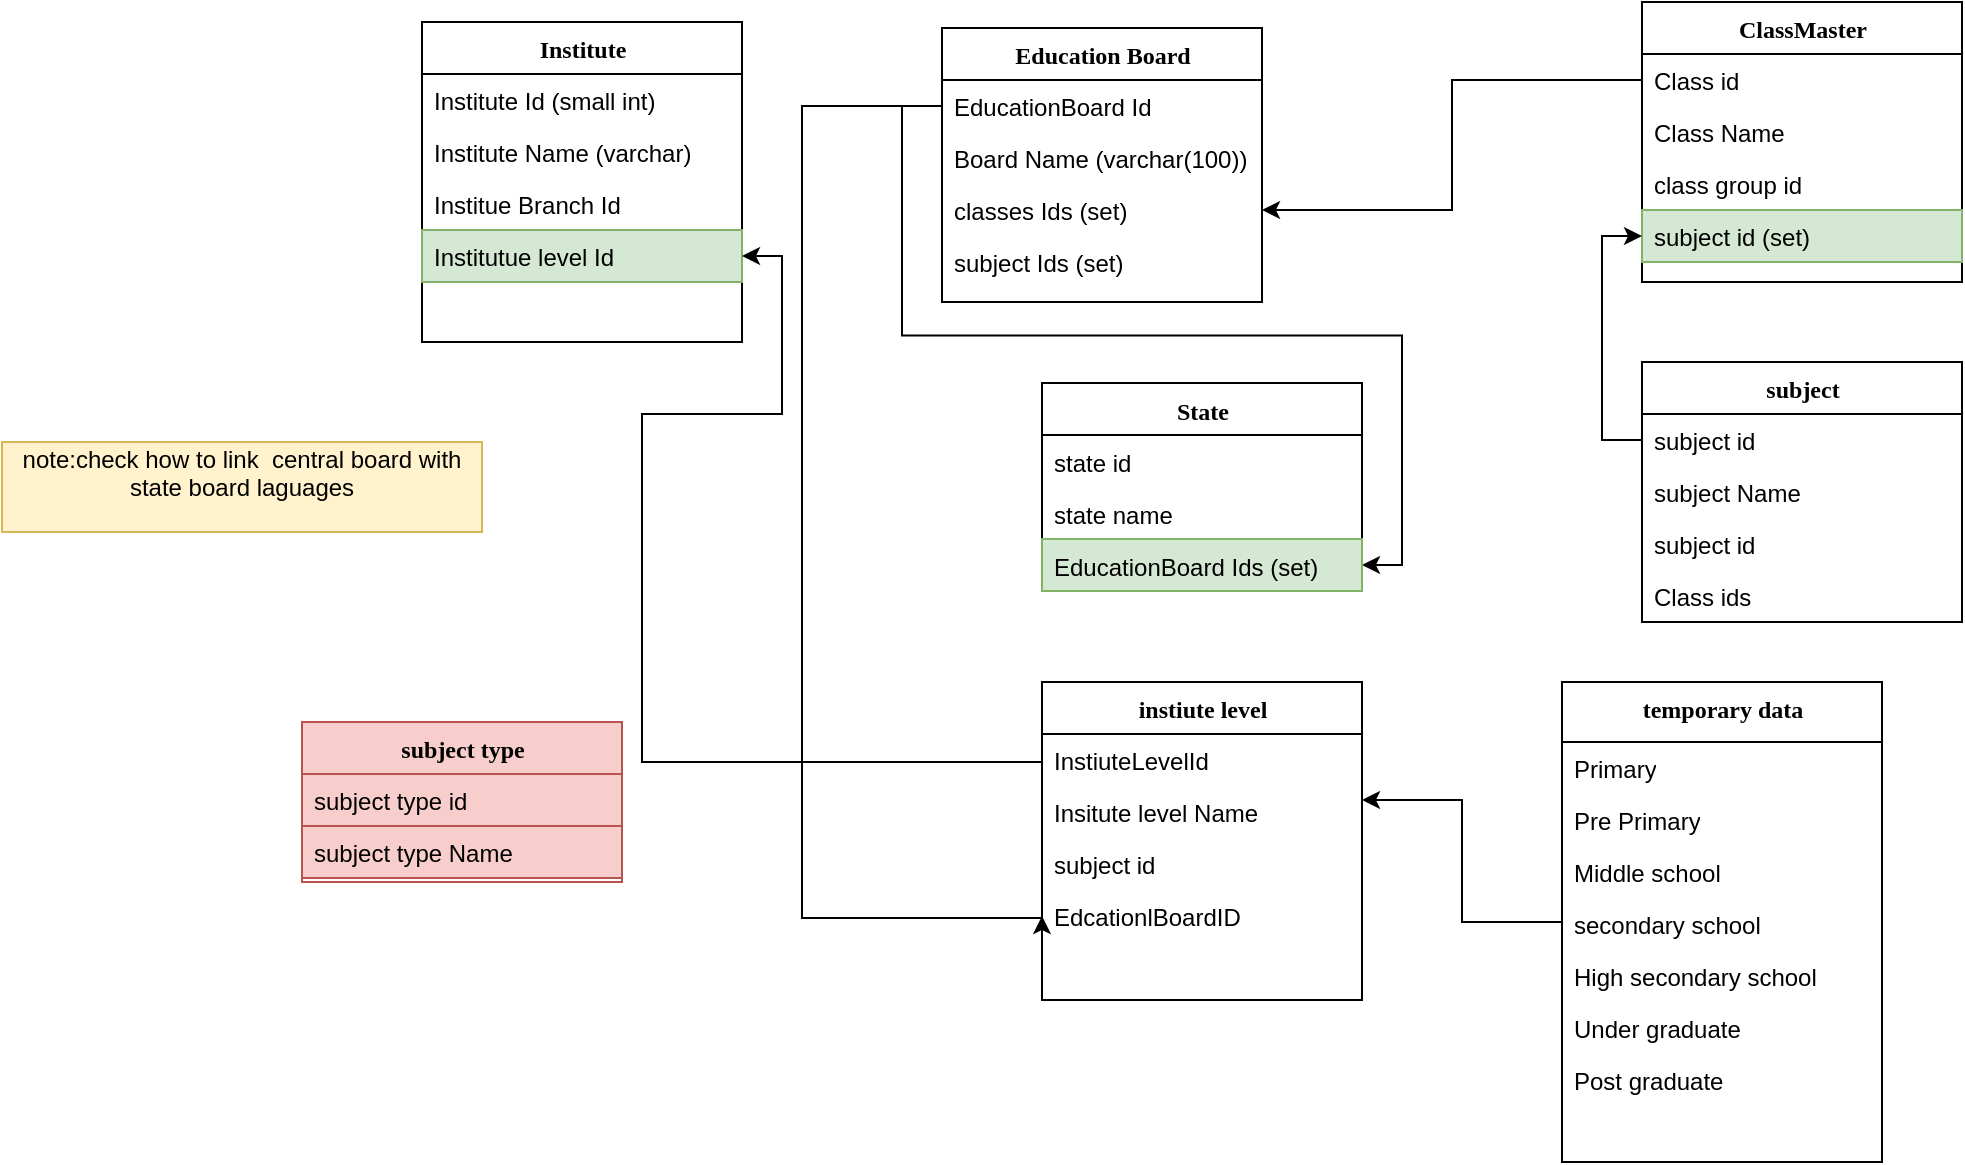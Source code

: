 <mxfile version="26.0.6">
  <diagram name="Page-1" id="9f46799a-70d6-7492-0946-bef42562c5a5">
    <mxGraphModel dx="1222" dy="628" grid="1" gridSize="10" guides="1" tooltips="1" connect="1" arrows="1" fold="1" page="1" pageScale="1" pageWidth="1100" pageHeight="850" background="none" math="0" shadow="0">
      <root>
        <mxCell id="0" />
        <mxCell id="1" parent="0" />
        <mxCell id="78961159f06e98e8-17" value="Education Board" style="swimlane;html=1;fontStyle=1;align=center;verticalAlign=top;childLayout=stackLayout;horizontal=1;startSize=26;horizontalStack=0;resizeParent=1;resizeLast=0;collapsible=1;marginBottom=0;swimlaneFillColor=#ffffff;rounded=0;shadow=0;comic=0;labelBackgroundColor=none;strokeWidth=1;fillColor=none;fontFamily=Verdana;fontSize=12" parent="1" vertex="1">
          <mxGeometry x="500" y="173" width="160" height="137" as="geometry" />
        </mxCell>
        <mxCell id="78961159f06e98e8-21" value="EducationBoard Id&amp;nbsp;" style="text;html=1;strokeColor=none;fillColor=none;align=left;verticalAlign=top;spacingLeft=4;spacingRight=4;whiteSpace=wrap;overflow=hidden;rotatable=0;points=[[0,0.5],[1,0.5]];portConstraint=eastwest;" parent="78961159f06e98e8-17" vertex="1">
          <mxGeometry y="26" width="160" height="26" as="geometry" />
        </mxCell>
        <mxCell id="78961159f06e98e8-23" value="Board Name (varchar(100))" style="text;html=1;strokeColor=none;fillColor=none;align=left;verticalAlign=top;spacingLeft=4;spacingRight=4;whiteSpace=wrap;overflow=hidden;rotatable=0;points=[[0,0.5],[1,0.5]];portConstraint=eastwest;" parent="78961159f06e98e8-17" vertex="1">
          <mxGeometry y="52" width="160" height="26" as="geometry" />
        </mxCell>
        <mxCell id="78961159f06e98e8-25" value="classes Ids (set)" style="text;html=1;strokeColor=none;fillColor=none;align=left;verticalAlign=top;spacingLeft=4;spacingRight=4;whiteSpace=wrap;overflow=hidden;rotatable=0;points=[[0,0.5],[1,0.5]];portConstraint=eastwest;" parent="78961159f06e98e8-17" vertex="1">
          <mxGeometry y="78" width="160" height="26" as="geometry" />
        </mxCell>
        <mxCell id="GdiWCsKRF5yYKzXLrqVx-32" value="subject Ids (set)" style="text;html=1;strokeColor=none;fillColor=none;align=left;verticalAlign=top;spacingLeft=4;spacingRight=4;whiteSpace=wrap;overflow=hidden;rotatable=0;points=[[0,0.5],[1,0.5]];portConstraint=eastwest;" vertex="1" parent="78961159f06e98e8-17">
          <mxGeometry y="104" width="160" height="26" as="geometry" />
        </mxCell>
        <mxCell id="GdiWCsKRF5yYKzXLrqVx-2" value="subject" style="swimlane;html=1;fontStyle=1;align=center;verticalAlign=top;childLayout=stackLayout;horizontal=1;startSize=26;horizontalStack=0;resizeParent=1;resizeLast=0;collapsible=1;marginBottom=0;swimlaneFillColor=#ffffff;rounded=0;shadow=0;comic=0;labelBackgroundColor=none;strokeWidth=1;fillColor=none;fontFamily=Verdana;fontSize=12" vertex="1" parent="1">
          <mxGeometry x="850" y="340" width="160" height="130" as="geometry" />
        </mxCell>
        <mxCell id="GdiWCsKRF5yYKzXLrqVx-3" value="subject id" style="text;html=1;strokeColor=none;fillColor=none;align=left;verticalAlign=top;spacingLeft=4;spacingRight=4;whiteSpace=wrap;overflow=hidden;rotatable=0;points=[[0,0.5],[1,0.5]];portConstraint=eastwest;" vertex="1" parent="GdiWCsKRF5yYKzXLrqVx-2">
          <mxGeometry y="26" width="160" height="26" as="geometry" />
        </mxCell>
        <mxCell id="GdiWCsKRF5yYKzXLrqVx-4" value="subject Name" style="text;html=1;strokeColor=none;fillColor=none;align=left;verticalAlign=top;spacingLeft=4;spacingRight=4;whiteSpace=wrap;overflow=hidden;rotatable=0;points=[[0,0.5],[1,0.5]];portConstraint=eastwest;" vertex="1" parent="GdiWCsKRF5yYKzXLrqVx-2">
          <mxGeometry y="52" width="160" height="26" as="geometry" />
        </mxCell>
        <mxCell id="GdiWCsKRF5yYKzXLrqVx-30" value="subject id" style="text;html=1;strokeColor=none;fillColor=none;align=left;verticalAlign=top;spacingLeft=4;spacingRight=4;whiteSpace=wrap;overflow=hidden;rotatable=0;points=[[0,0.5],[1,0.5]];portConstraint=eastwest;" vertex="1" parent="GdiWCsKRF5yYKzXLrqVx-2">
          <mxGeometry y="78" width="160" height="26" as="geometry" />
        </mxCell>
        <mxCell id="GdiWCsKRF5yYKzXLrqVx-66" value="Class ids" style="text;html=1;strokeColor=none;fillColor=none;align=left;verticalAlign=top;spacingLeft=4;spacingRight=4;whiteSpace=wrap;overflow=hidden;rotatable=0;points=[[0,0.5],[1,0.5]];portConstraint=eastwest;" vertex="1" parent="GdiWCsKRF5yYKzXLrqVx-2">
          <mxGeometry y="104" width="160" height="26" as="geometry" />
        </mxCell>
        <mxCell id="GdiWCsKRF5yYKzXLrqVx-12" value="ClassMaster" style="swimlane;html=1;fontStyle=1;align=center;verticalAlign=top;childLayout=stackLayout;horizontal=1;startSize=26;horizontalStack=0;resizeParent=1;resizeLast=0;collapsible=1;marginBottom=0;swimlaneFillColor=#ffffff;rounded=0;shadow=0;comic=0;labelBackgroundColor=none;strokeWidth=1;fillColor=none;fontFamily=Verdana;fontSize=12" vertex="1" parent="1">
          <mxGeometry x="850" y="160" width="160" height="140" as="geometry" />
        </mxCell>
        <mxCell id="GdiWCsKRF5yYKzXLrqVx-13" value="Class id" style="text;html=1;strokeColor=none;fillColor=none;align=left;verticalAlign=top;spacingLeft=4;spacingRight=4;whiteSpace=wrap;overflow=hidden;rotatable=0;points=[[0,0.5],[1,0.5]];portConstraint=eastwest;" vertex="1" parent="GdiWCsKRF5yYKzXLrqVx-12">
          <mxGeometry y="26" width="160" height="26" as="geometry" />
        </mxCell>
        <mxCell id="GdiWCsKRF5yYKzXLrqVx-14" value="Class Name" style="text;html=1;strokeColor=none;fillColor=none;align=left;verticalAlign=top;spacingLeft=4;spacingRight=4;whiteSpace=wrap;overflow=hidden;rotatable=0;points=[[0,0.5],[1,0.5]];portConstraint=eastwest;" vertex="1" parent="GdiWCsKRF5yYKzXLrqVx-12">
          <mxGeometry y="52" width="160" height="26" as="geometry" />
        </mxCell>
        <mxCell id="GdiWCsKRF5yYKzXLrqVx-15" value="class group id" style="text;html=1;strokeColor=none;fillColor=none;align=left;verticalAlign=top;spacingLeft=4;spacingRight=4;whiteSpace=wrap;overflow=hidden;rotatable=0;points=[[0,0.5],[1,0.5]];portConstraint=eastwest;" vertex="1" parent="GdiWCsKRF5yYKzXLrqVx-12">
          <mxGeometry y="78" width="160" height="26" as="geometry" />
        </mxCell>
        <mxCell id="GdiWCsKRF5yYKzXLrqVx-24" value="subject id (set)" style="text;html=1;strokeColor=#82b366;fillColor=#d5e8d4;align=left;verticalAlign=top;spacingLeft=4;spacingRight=4;whiteSpace=wrap;overflow=hidden;rotatable=0;points=[[0,0.5],[1,0.5]];portConstraint=eastwest;" vertex="1" parent="GdiWCsKRF5yYKzXLrqVx-12">
          <mxGeometry y="104" width="160" height="26" as="geometry" />
        </mxCell>
        <mxCell id="GdiWCsKRF5yYKzXLrqVx-16" style="edgeStyle=orthogonalEdgeStyle;rounded=0;orthogonalLoop=1;jettySize=auto;html=1;exitX=0;exitY=0.5;exitDx=0;exitDy=0;entryX=1;entryY=0.5;entryDx=0;entryDy=0;" edge="1" parent="1" source="GdiWCsKRF5yYKzXLrqVx-13" target="78961159f06e98e8-25">
          <mxGeometry relative="1" as="geometry" />
        </mxCell>
        <mxCell id="GdiWCsKRF5yYKzXLrqVx-17" value="Institute" style="swimlane;html=1;fontStyle=1;align=center;verticalAlign=top;childLayout=stackLayout;horizontal=1;startSize=26;horizontalStack=0;resizeParent=1;resizeLast=0;collapsible=1;marginBottom=0;swimlaneFillColor=#ffffff;rounded=0;shadow=0;comic=0;labelBackgroundColor=none;strokeWidth=1;fillColor=none;fontFamily=Verdana;fontSize=12" vertex="1" parent="1">
          <mxGeometry x="240" y="170" width="160" height="160" as="geometry" />
        </mxCell>
        <mxCell id="GdiWCsKRF5yYKzXLrqVx-18" value="Institute Id (small int)" style="text;html=1;strokeColor=none;fillColor=none;align=left;verticalAlign=top;spacingLeft=4;spacingRight=4;whiteSpace=wrap;overflow=hidden;rotatable=0;points=[[0,0.5],[1,0.5]];portConstraint=eastwest;" vertex="1" parent="GdiWCsKRF5yYKzXLrqVx-17">
          <mxGeometry y="26" width="160" height="26" as="geometry" />
        </mxCell>
        <mxCell id="GdiWCsKRF5yYKzXLrqVx-19" value="Institute Name (varchar)" style="text;html=1;strokeColor=none;fillColor=none;align=left;verticalAlign=top;spacingLeft=4;spacingRight=4;whiteSpace=wrap;overflow=hidden;rotatable=0;points=[[0,0.5],[1,0.5]];portConstraint=eastwest;" vertex="1" parent="GdiWCsKRF5yYKzXLrqVx-17">
          <mxGeometry y="52" width="160" height="26" as="geometry" />
        </mxCell>
        <mxCell id="GdiWCsKRF5yYKzXLrqVx-20" value="Institue Branch Id" style="text;html=1;strokeColor=none;fillColor=none;align=left;verticalAlign=top;spacingLeft=4;spacingRight=4;whiteSpace=wrap;overflow=hidden;rotatable=0;points=[[0,0.5],[1,0.5]];portConstraint=eastwest;" vertex="1" parent="GdiWCsKRF5yYKzXLrqVx-17">
          <mxGeometry y="78" width="160" height="26" as="geometry" />
        </mxCell>
        <mxCell id="GdiWCsKRF5yYKzXLrqVx-51" value="Institutue level Id" style="text;html=1;strokeColor=#82b366;fillColor=#d5e8d4;align=left;verticalAlign=top;spacingLeft=4;spacingRight=4;whiteSpace=wrap;overflow=hidden;rotatable=0;points=[[0,0.5],[1,0.5]];portConstraint=eastwest;" vertex="1" parent="GdiWCsKRF5yYKzXLrqVx-17">
          <mxGeometry y="104" width="160" height="26" as="geometry" />
        </mxCell>
        <mxCell id="GdiWCsKRF5yYKzXLrqVx-23" style="edgeStyle=orthogonalEdgeStyle;rounded=0;orthogonalLoop=1;jettySize=auto;html=1;exitX=0;exitY=0.5;exitDx=0;exitDy=0;entryX=1;entryY=0.5;entryDx=0;entryDy=0;" edge="1" parent="1" source="78961159f06e98e8-21" target="GdiWCsKRF5yYKzXLrqVx-22">
          <mxGeometry relative="1" as="geometry" />
        </mxCell>
        <mxCell id="GdiWCsKRF5yYKzXLrqVx-27" value="subject type" style="swimlane;html=1;fontStyle=1;align=center;verticalAlign=top;childLayout=stackLayout;horizontal=1;startSize=26;horizontalStack=0;resizeParent=1;resizeLast=0;collapsible=1;marginBottom=0;swimlaneFillColor=#ffffff;rounded=0;shadow=0;comic=0;labelBackgroundColor=none;strokeWidth=1;fillColor=#f8cecc;fontFamily=Verdana;fontSize=12;strokeColor=#b85450;" vertex="1" parent="1">
          <mxGeometry x="180" y="520" width="160" height="80" as="geometry" />
        </mxCell>
        <mxCell id="GdiWCsKRF5yYKzXLrqVx-28" value="subject type id" style="text;html=1;strokeColor=#b85450;fillColor=#f8cecc;align=left;verticalAlign=top;spacingLeft=4;spacingRight=4;whiteSpace=wrap;overflow=hidden;rotatable=0;points=[[0,0.5],[1,0.5]];portConstraint=eastwest;" vertex="1" parent="GdiWCsKRF5yYKzXLrqVx-27">
          <mxGeometry y="26" width="160" height="26" as="geometry" />
        </mxCell>
        <mxCell id="GdiWCsKRF5yYKzXLrqVx-29" value="subject type Name" style="text;html=1;strokeColor=#b85450;fillColor=#f8cecc;align=left;verticalAlign=top;spacingLeft=4;spacingRight=4;whiteSpace=wrap;overflow=hidden;rotatable=0;points=[[0,0.5],[1,0.5]];portConstraint=eastwest;" vertex="1" parent="GdiWCsKRF5yYKzXLrqVx-27">
          <mxGeometry y="52" width="160" height="26" as="geometry" />
        </mxCell>
        <mxCell id="GdiWCsKRF5yYKzXLrqVx-33" style="edgeStyle=orthogonalEdgeStyle;rounded=0;orthogonalLoop=1;jettySize=auto;html=1;exitX=0;exitY=0.5;exitDx=0;exitDy=0;entryX=0;entryY=0.5;entryDx=0;entryDy=0;" edge="1" parent="1" source="GdiWCsKRF5yYKzXLrqVx-3" target="GdiWCsKRF5yYKzXLrqVx-24">
          <mxGeometry relative="1" as="geometry" />
        </mxCell>
        <mxCell id="GdiWCsKRF5yYKzXLrqVx-34" value="instiute level" style="swimlane;html=1;fontStyle=1;align=center;verticalAlign=top;childLayout=stackLayout;horizontal=1;startSize=26;horizontalStack=0;resizeParent=1;resizeLast=0;collapsible=1;marginBottom=0;swimlaneFillColor=#ffffff;rounded=0;shadow=0;comic=0;labelBackgroundColor=none;strokeWidth=1;fillColor=none;fontFamily=Verdana;fontSize=12" vertex="1" parent="1">
          <mxGeometry x="550" y="500" width="160" height="159" as="geometry" />
        </mxCell>
        <mxCell id="GdiWCsKRF5yYKzXLrqVx-35" value="InstiuteLevelId" style="text;html=1;strokeColor=none;fillColor=none;align=left;verticalAlign=top;spacingLeft=4;spacingRight=4;whiteSpace=wrap;overflow=hidden;rotatable=0;points=[[0,0.5],[1,0.5]];portConstraint=eastwest;" vertex="1" parent="GdiWCsKRF5yYKzXLrqVx-34">
          <mxGeometry y="26" width="160" height="26" as="geometry" />
        </mxCell>
        <mxCell id="GdiWCsKRF5yYKzXLrqVx-36" value="Insitute level Name" style="text;html=1;strokeColor=none;fillColor=none;align=left;verticalAlign=top;spacingLeft=4;spacingRight=4;whiteSpace=wrap;overflow=hidden;rotatable=0;points=[[0,0.5],[1,0.5]];portConstraint=eastwest;" vertex="1" parent="GdiWCsKRF5yYKzXLrqVx-34">
          <mxGeometry y="52" width="160" height="26" as="geometry" />
        </mxCell>
        <mxCell id="GdiWCsKRF5yYKzXLrqVx-59" value="subject id&lt;div&gt;&lt;br&gt;&lt;/div&gt;" style="text;html=1;strokeColor=none;fillColor=none;align=left;verticalAlign=top;spacingLeft=4;spacingRight=4;whiteSpace=wrap;overflow=hidden;rotatable=0;points=[[0,0.5],[1,0.5]];portConstraint=eastwest;" vertex="1" parent="GdiWCsKRF5yYKzXLrqVx-34">
          <mxGeometry y="78" width="160" height="26" as="geometry" />
        </mxCell>
        <mxCell id="GdiWCsKRF5yYKzXLrqVx-64" value="EdcationlBoardID" style="text;html=1;strokeColor=none;fillColor=none;align=left;verticalAlign=top;spacingLeft=4;spacingRight=4;whiteSpace=wrap;overflow=hidden;rotatable=0;points=[[0,0.5],[1,0.5]];portConstraint=eastwest;" vertex="1" parent="GdiWCsKRF5yYKzXLrqVx-34">
          <mxGeometry y="104" width="160" height="26" as="geometry" />
        </mxCell>
        <mxCell id="GdiWCsKRF5yYKzXLrqVx-62" style="edgeStyle=orthogonalEdgeStyle;rounded=0;orthogonalLoop=1;jettySize=auto;html=1;entryX=1;entryY=0.269;entryDx=0;entryDy=0;entryPerimeter=0;" edge="1" parent="1" source="GdiWCsKRF5yYKzXLrqVx-37" target="GdiWCsKRF5yYKzXLrqVx-36">
          <mxGeometry relative="1" as="geometry" />
        </mxCell>
        <mxCell id="GdiWCsKRF5yYKzXLrqVx-37" value="temporary data" style="swimlane;html=1;fontStyle=1;align=center;verticalAlign=top;childLayout=stackLayout;horizontal=1;startSize=30;horizontalStack=0;resizeParent=1;resizeLast=0;collapsible=1;marginBottom=0;swimlaneFillColor=#ffffff;rounded=0;shadow=0;comic=0;labelBackgroundColor=none;strokeWidth=1;fillColor=none;fontFamily=Verdana;fontSize=12" vertex="1" parent="1">
          <mxGeometry x="810" y="500" width="160" height="240" as="geometry" />
        </mxCell>
        <mxCell id="GdiWCsKRF5yYKzXLrqVx-39" value="Primary" style="text;html=1;strokeColor=none;fillColor=none;align=left;verticalAlign=top;spacingLeft=4;spacingRight=4;whiteSpace=wrap;overflow=hidden;rotatable=0;points=[[0,0.5],[1,0.5]];portConstraint=eastwest;" vertex="1" parent="GdiWCsKRF5yYKzXLrqVx-37">
          <mxGeometry y="30" width="160" height="26" as="geometry" />
        </mxCell>
        <mxCell id="GdiWCsKRF5yYKzXLrqVx-38" value="Pre Primary" style="text;html=1;strokeColor=none;fillColor=none;align=left;verticalAlign=top;spacingLeft=4;spacingRight=4;whiteSpace=wrap;overflow=hidden;rotatable=0;points=[[0,0.5],[1,0.5]];portConstraint=eastwest;" vertex="1" parent="GdiWCsKRF5yYKzXLrqVx-37">
          <mxGeometry y="56" width="160" height="26" as="geometry" />
        </mxCell>
        <mxCell id="GdiWCsKRF5yYKzXLrqVx-40" value="Middle school" style="text;html=1;strokeColor=none;fillColor=none;align=left;verticalAlign=top;spacingLeft=4;spacingRight=4;whiteSpace=wrap;overflow=hidden;rotatable=0;points=[[0,0.5],[1,0.5]];portConstraint=eastwest;" vertex="1" parent="GdiWCsKRF5yYKzXLrqVx-37">
          <mxGeometry y="82" width="160" height="26" as="geometry" />
        </mxCell>
        <mxCell id="GdiWCsKRF5yYKzXLrqVx-41" value="secondary school" style="text;html=1;strokeColor=none;fillColor=none;align=left;verticalAlign=top;spacingLeft=4;spacingRight=4;whiteSpace=wrap;overflow=hidden;rotatable=0;points=[[0,0.5],[1,0.5]];portConstraint=eastwest;" vertex="1" parent="GdiWCsKRF5yYKzXLrqVx-37">
          <mxGeometry y="108" width="160" height="26" as="geometry" />
        </mxCell>
        <mxCell id="GdiWCsKRF5yYKzXLrqVx-47" value="High secondary school" style="text;html=1;strokeColor=none;fillColor=none;align=left;verticalAlign=top;spacingLeft=4;spacingRight=4;whiteSpace=wrap;overflow=hidden;rotatable=0;points=[[0,0.5],[1,0.5]];portConstraint=eastwest;" vertex="1" parent="GdiWCsKRF5yYKzXLrqVx-37">
          <mxGeometry y="134" width="160" height="26" as="geometry" />
        </mxCell>
        <mxCell id="GdiWCsKRF5yYKzXLrqVx-48" value="Under graduate" style="text;html=1;strokeColor=none;fillColor=none;align=left;verticalAlign=top;spacingLeft=4;spacingRight=4;whiteSpace=wrap;overflow=hidden;rotatable=0;points=[[0,0.5],[1,0.5]];portConstraint=eastwest;" vertex="1" parent="GdiWCsKRF5yYKzXLrqVx-37">
          <mxGeometry y="160" width="160" height="26" as="geometry" />
        </mxCell>
        <mxCell id="GdiWCsKRF5yYKzXLrqVx-49" value="Post graduate" style="text;html=1;strokeColor=none;fillColor=none;align=left;verticalAlign=top;spacingLeft=4;spacingRight=4;whiteSpace=wrap;overflow=hidden;rotatable=0;points=[[0,0.5],[1,0.5]];portConstraint=eastwest;" vertex="1" parent="GdiWCsKRF5yYKzXLrqVx-37">
          <mxGeometry y="186" width="160" height="26" as="geometry" />
        </mxCell>
        <mxCell id="GdiWCsKRF5yYKzXLrqVx-52" style="edgeStyle=orthogonalEdgeStyle;rounded=0;orthogonalLoop=1;jettySize=auto;html=1;exitX=0;exitY=0.5;exitDx=0;exitDy=0;" edge="1" parent="1" source="GdiWCsKRF5yYKzXLrqVx-35" target="GdiWCsKRF5yYKzXLrqVx-51">
          <mxGeometry relative="1" as="geometry">
            <Array as="points">
              <mxPoint x="350" y="540" />
              <mxPoint x="350" y="366" />
              <mxPoint x="420" y="366" />
              <mxPoint x="420" y="287" />
            </Array>
          </mxGeometry>
        </mxCell>
        <mxCell id="GdiWCsKRF5yYKzXLrqVx-53" value="State" style="swimlane;html=1;fontStyle=1;align=center;verticalAlign=top;childLayout=stackLayout;horizontal=1;startSize=26;horizontalStack=0;resizeParent=1;resizeLast=0;collapsible=1;marginBottom=0;swimlaneFillColor=#ffffff;rounded=0;shadow=0;comic=0;labelBackgroundColor=none;strokeWidth=1;fillColor=none;fontFamily=Verdana;fontSize=12" vertex="1" parent="1">
          <mxGeometry x="550" y="350.5" width="160" height="104" as="geometry" />
        </mxCell>
        <mxCell id="GdiWCsKRF5yYKzXLrqVx-54" value="state id" style="text;html=1;strokeColor=none;fillColor=none;align=left;verticalAlign=top;spacingLeft=4;spacingRight=4;whiteSpace=wrap;overflow=hidden;rotatable=0;points=[[0,0.5],[1,0.5]];portConstraint=eastwest;" vertex="1" parent="GdiWCsKRF5yYKzXLrqVx-53">
          <mxGeometry y="26" width="160" height="26" as="geometry" />
        </mxCell>
        <mxCell id="GdiWCsKRF5yYKzXLrqVx-55" value="state name" style="text;html=1;strokeColor=none;fillColor=none;align=left;verticalAlign=top;spacingLeft=4;spacingRight=4;whiteSpace=wrap;overflow=hidden;rotatable=0;points=[[0,0.5],[1,0.5]];portConstraint=eastwest;" vertex="1" parent="GdiWCsKRF5yYKzXLrqVx-53">
          <mxGeometry y="52" width="160" height="26" as="geometry" />
        </mxCell>
        <mxCell id="GdiWCsKRF5yYKzXLrqVx-22" value="EducationBoard Ids (set)" style="text;html=1;strokeColor=#82b366;fillColor=#d5e8d4;align=left;verticalAlign=top;spacingLeft=4;spacingRight=4;whiteSpace=wrap;overflow=hidden;rotatable=0;points=[[0,0.5],[1,0.5]];portConstraint=eastwest;" vertex="1" parent="GdiWCsKRF5yYKzXLrqVx-53">
          <mxGeometry y="78" width="160" height="26" as="geometry" />
        </mxCell>
        <mxCell id="GdiWCsKRF5yYKzXLrqVx-58" value="note:check how to link&amp;nbsp; central board with state board laguages&lt;div&gt;&lt;br&gt;&lt;/div&gt;" style="text;html=1;align=center;verticalAlign=middle;whiteSpace=wrap;rounded=0;fillColor=#fff2cc;strokeColor=#d6b656;" vertex="1" parent="1">
          <mxGeometry x="30" y="380" width="240" height="45" as="geometry" />
        </mxCell>
        <mxCell id="GdiWCsKRF5yYKzXLrqVx-65" style="edgeStyle=orthogonalEdgeStyle;rounded=0;orthogonalLoop=1;jettySize=auto;html=1;exitX=0;exitY=0.5;exitDx=0;exitDy=0;entryX=0;entryY=0.5;entryDx=0;entryDy=0;" edge="1" parent="1" source="78961159f06e98e8-21" target="GdiWCsKRF5yYKzXLrqVx-64">
          <mxGeometry relative="1" as="geometry">
            <Array as="points">
              <mxPoint x="430" y="212" />
              <mxPoint x="430" y="618" />
            </Array>
          </mxGeometry>
        </mxCell>
      </root>
    </mxGraphModel>
  </diagram>
</mxfile>
